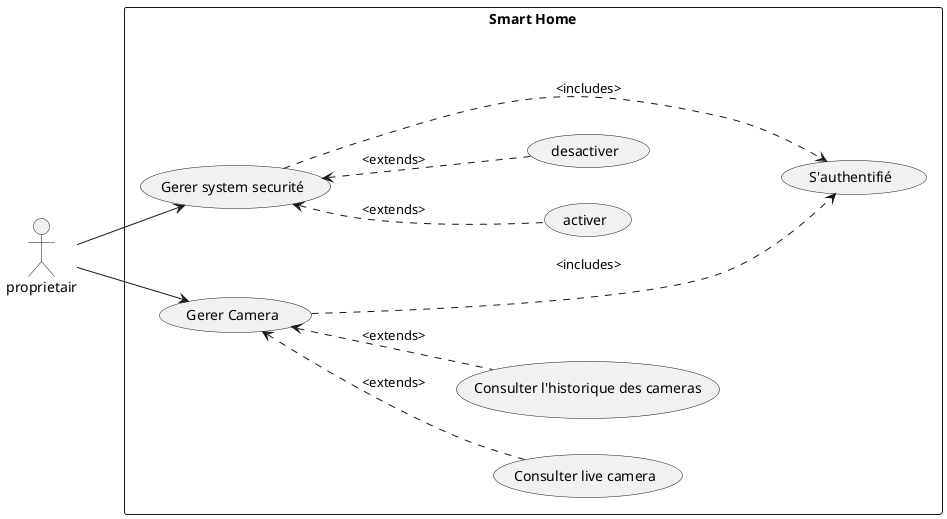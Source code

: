 @startuml
    left to right direction
    actor proprietair as prop
    rectangle "Smart Home"{
        usecase "Gerer system securité" as gss
        usecase "Gerer Camera" as manageCams
        usecase "Consulter live camera" as consultLive
        usecase "Consulter l'historique des cameras" as consultHistory
        usecase activer
        usecase desactiver
        usecase "S'authentifié" as login 
    }
    prop --> manageCams
    prop --> gss
    gss <.down. activer : <extends>
    gss <.down. desactiver : <extends>
    manageCams <.down. consultHistory : <extends>
    manageCams <.down. consultLive : <extends>
    gss .down..> login : <includes>
    manageCams .down..> login : <includes>
@enduml